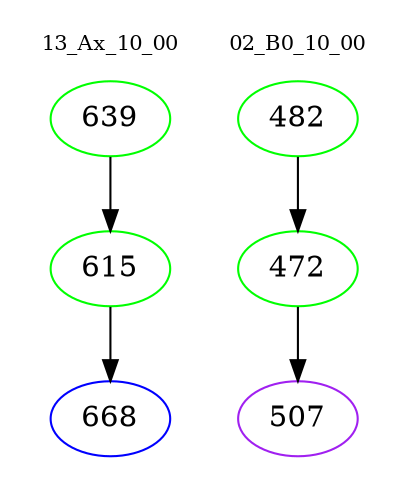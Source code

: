 digraph{
subgraph cluster_0 {
color = white
label = "13_Ax_10_00";
fontsize=10;
T0_639 [label="639", color="green"]
T0_639 -> T0_615 [color="black"]
T0_615 [label="615", color="green"]
T0_615 -> T0_668 [color="black"]
T0_668 [label="668", color="blue"]
}
subgraph cluster_1 {
color = white
label = "02_B0_10_00";
fontsize=10;
T1_482 [label="482", color="green"]
T1_482 -> T1_472 [color="black"]
T1_472 [label="472", color="green"]
T1_472 -> T1_507 [color="black"]
T1_507 [label="507", color="purple"]
}
}
